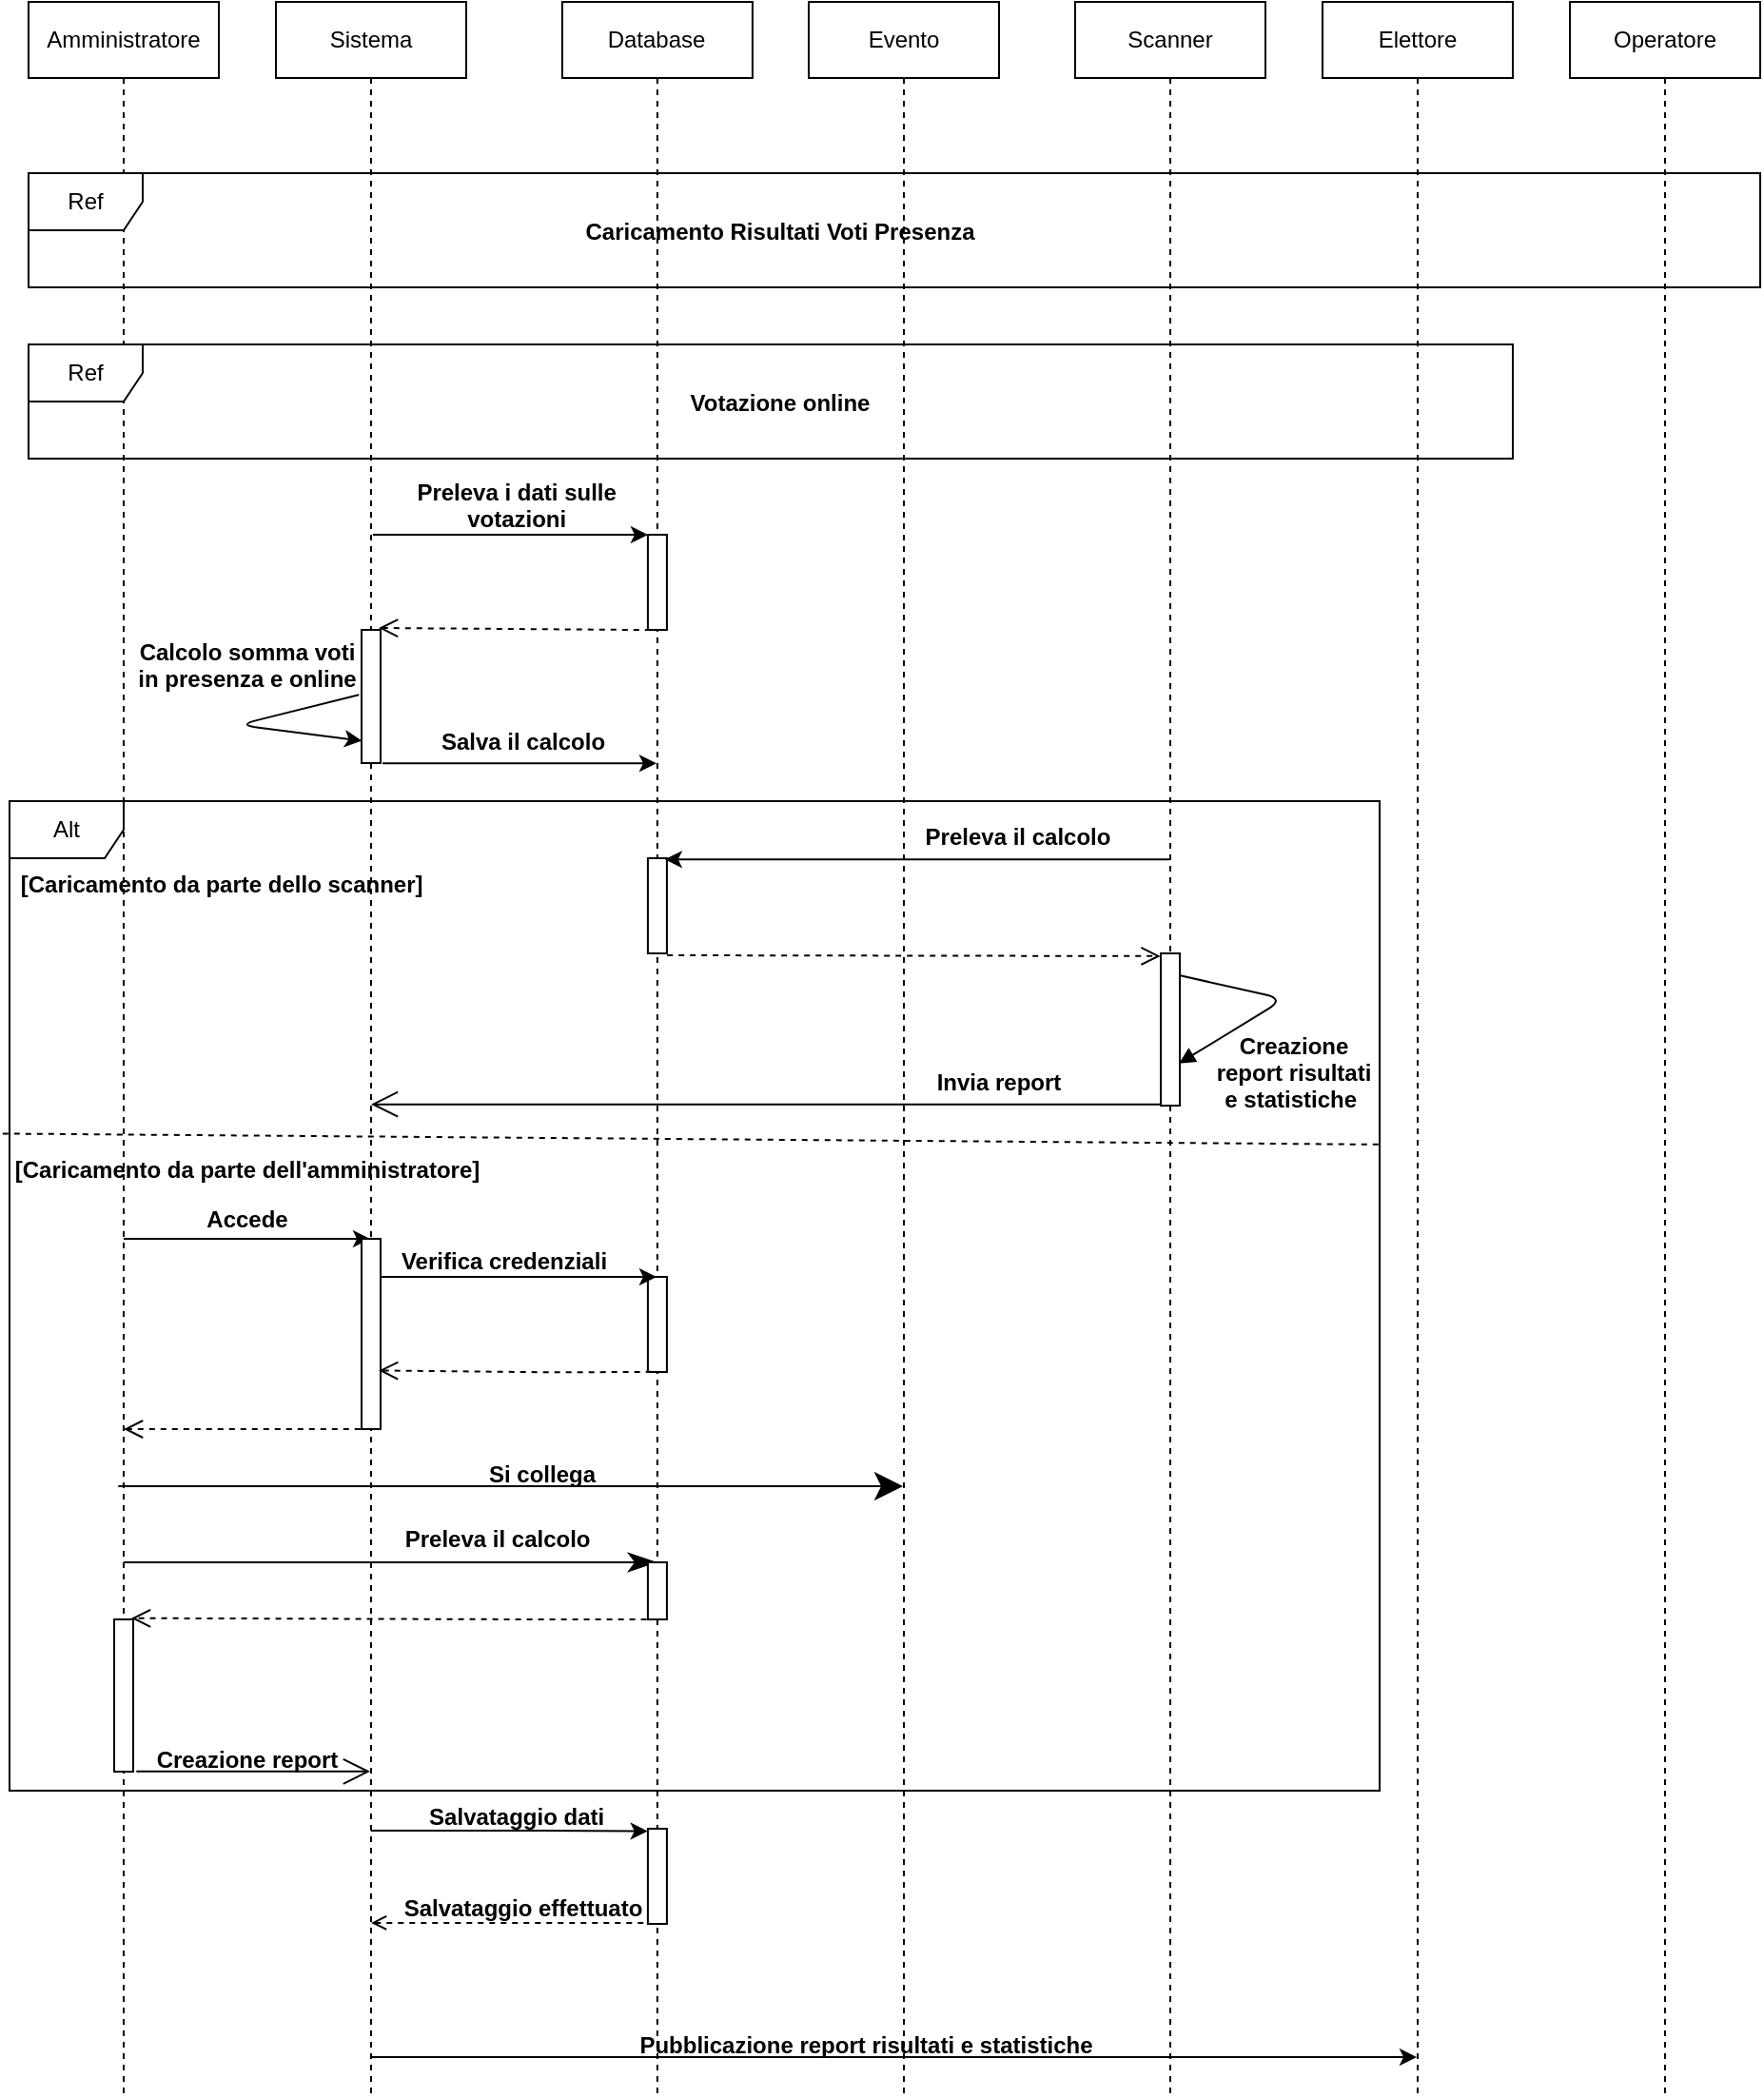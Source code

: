 <mxfile version="13.0.1" type="device"><diagram id="uLvaqFABC1gJcw18Toj-" name="Page-1"><mxGraphModel dx="1919" dy="494" grid="1" gridSize="10" guides="1" tooltips="1" connect="1" arrows="1" fold="1" page="1" pageScale="1" pageWidth="827" pageHeight="1169" math="0" shadow="0"><root><mxCell id="0"/><mxCell id="1" parent="0"/><mxCell id="X-IDiXgaVXejpl8RPHTv-66" value="Alt" style="shape=umlFrame;whiteSpace=wrap;html=1;" parent="1" vertex="1"><mxGeometry x="-800" y="440" width="720" height="520" as="geometry"/></mxCell><mxCell id="X-IDiXgaVXejpl8RPHTv-2" value="Amministratore" style="shape=umlLifeline;perimeter=lifelinePerimeter;whiteSpace=wrap;html=1;container=1;collapsible=0;recursiveResize=0;outlineConnect=0;" parent="1" vertex="1"><mxGeometry x="-790" y="20" width="100" height="1100" as="geometry"/></mxCell><mxCell id="X-IDiXgaVXejpl8RPHTv-74" value="" style="html=1;points=[];perimeter=orthogonalPerimeter;" parent="X-IDiXgaVXejpl8RPHTv-2" vertex="1"><mxGeometry x="45" y="850" width="10" height="80" as="geometry"/></mxCell><mxCell id="qBgkB6cXkBXMYGO3tkp0-3" value="" style="endArrow=classic;html=1;" parent="X-IDiXgaVXejpl8RPHTv-2" target="X-IDiXgaVXejpl8RPHTv-3" edge="1"><mxGeometry width="50" height="50" relative="1" as="geometry"><mxPoint x="50" y="650" as="sourcePoint"/><mxPoint x="100" y="600" as="targetPoint"/></mxGeometry></mxCell><mxCell id="X-IDiXgaVXejpl8RPHTv-3" value="Sistema" style="shape=umlLifeline;perimeter=lifelinePerimeter;whiteSpace=wrap;html=1;container=1;collapsible=0;recursiveResize=0;outlineConnect=0;" parent="1" vertex="1"><mxGeometry x="-660" y="20" width="100" height="1100" as="geometry"/></mxCell><mxCell id="X-IDiXgaVXejpl8RPHTv-7" value="" style="html=1;points=[];perimeter=orthogonalPerimeter;" parent="X-IDiXgaVXejpl8RPHTv-3" vertex="1"><mxGeometry x="45" y="330" width="10" height="70" as="geometry"/></mxCell><mxCell id="qBgkB6cXkBXMYGO3tkp0-4" value="" style="html=1;points=[];perimeter=orthogonalPerimeter;" parent="X-IDiXgaVXejpl8RPHTv-3" vertex="1"><mxGeometry x="45" y="650" width="10" height="100" as="geometry"/></mxCell><mxCell id="gfzF-YrXSGaOtm75RnVO-7" value="" style="endArrow=classic;html=1;exitX=-0.137;exitY=0.487;exitDx=0;exitDy=0;exitPerimeter=0;entryX=0.014;entryY=0.833;entryDx=0;entryDy=0;entryPerimeter=0;" parent="X-IDiXgaVXejpl8RPHTv-3" source="X-IDiXgaVXejpl8RPHTv-7" target="X-IDiXgaVXejpl8RPHTv-7" edge="1"><mxGeometry width="50" height="50" relative="1" as="geometry"><mxPoint x="80" y="356" as="sourcePoint"/><mxPoint x="40" y="370" as="targetPoint"/><Array as="points"><mxPoint x="-20" y="380"/></Array></mxGeometry></mxCell><mxCell id="X-IDiXgaVXejpl8RPHTv-4" value="Evento" style="shape=umlLifeline;perimeter=lifelinePerimeter;whiteSpace=wrap;html=1;container=1;collapsible=0;recursiveResize=0;outlineConnect=0;" parent="1" vertex="1"><mxGeometry x="-380" y="20" width="100" height="1100" as="geometry"/></mxCell><mxCell id="X-IDiXgaVXejpl8RPHTv-10" value="Ref" style="shape=umlFrame;whiteSpace=wrap;html=1;" parent="1" vertex="1"><mxGeometry x="-790" y="110" width="910" height="60" as="geometry"/></mxCell><mxCell id="X-IDiXgaVXejpl8RPHTv-11" value="Caricamento Risultati Voti Presenza" style="text;align=center;fontStyle=1;verticalAlign=middle;spacingLeft=3;spacingRight=3;strokeColor=none;rotatable=0;points=[[0,0.5],[1,0.5]];portConstraint=eastwest;" parent="1" vertex="1"><mxGeometry x="-500" y="127" width="210" height="26" as="geometry"/></mxCell><mxCell id="X-IDiXgaVXejpl8RPHTv-12" value="Scanner" style="shape=umlLifeline;perimeter=lifelinePerimeter;whiteSpace=wrap;html=1;container=1;collapsible=0;recursiveResize=0;outlineConnect=0;" parent="1" vertex="1"><mxGeometry x="-240" y="20" width="100" height="1100" as="geometry"/></mxCell><mxCell id="X-IDiXgaVXejpl8RPHTv-26" value="" style="html=1;verticalAlign=bottom;endArrow=block;exitX=0.91;exitY=0.142;exitDx=0;exitDy=0;exitPerimeter=0;entryX=0.957;entryY=0.723;entryDx=0;entryDy=0;entryPerimeter=0;" parent="X-IDiXgaVXejpl8RPHTv-12" source="X-IDiXgaVXejpl8RPHTv-25" target="X-IDiXgaVXejpl8RPHTv-25" edge="1"><mxGeometry width="80" relative="1" as="geometry"><mxPoint x="1210" y="524" as="sourcePoint"/><mxPoint x="1280" y="534" as="targetPoint"/><Array as="points"><mxPoint x="110" y="524"/></Array></mxGeometry></mxCell><mxCell id="X-IDiXgaVXejpl8RPHTv-25" value="" style="html=1;points=[];perimeter=orthogonalPerimeter;" parent="X-IDiXgaVXejpl8RPHTv-12" vertex="1"><mxGeometry x="45" y="500" width="10" height="80" as="geometry"/></mxCell><mxCell id="X-IDiXgaVXejpl8RPHTv-23" value="Ref" style="shape=umlFrame;whiteSpace=wrap;html=1;" parent="X-IDiXgaVXejpl8RPHTv-12" vertex="1"><mxGeometry x="-550" y="180" width="780" height="60" as="geometry"/></mxCell><mxCell id="X-IDiXgaVXejpl8RPHTv-24" value="Votazione online" style="text;align=center;fontStyle=1;verticalAlign=middle;spacingLeft=3;spacingRight=3;strokeColor=none;rotatable=0;points=[[0,0.5],[1,0.5]];portConstraint=eastwest;" parent="X-IDiXgaVXejpl8RPHTv-12" vertex="1"><mxGeometry x="-260" y="197" width="210" height="26" as="geometry"/></mxCell><mxCell id="X-IDiXgaVXejpl8RPHTv-14" value="Calcolo somma voti&#10;in presenza e online" style="text;align=center;fontStyle=1;verticalAlign=middle;spacingLeft=3;spacingRight=3;strokeColor=none;rotatable=0;points=[[0,0.5],[1,0.5]];portConstraint=eastwest;" parent="1" vertex="1"><mxGeometry x="-730" y="350" width="110" height="36" as="geometry"/></mxCell><mxCell id="X-IDiXgaVXejpl8RPHTv-67" value="" style="endArrow=none;dashed=1;html=1;entryX=1;entryY=0.347;entryDx=0;entryDy=0;entryPerimeter=0;exitX=-0.005;exitY=0.336;exitDx=0;exitDy=0;exitPerimeter=0;" parent="1" source="X-IDiXgaVXejpl8RPHTv-66" target="X-IDiXgaVXejpl8RPHTv-66" edge="1"><mxGeometry width="50" height="50" relative="1" as="geometry"><mxPoint x="-801" y="600" as="sourcePoint"/><mxPoint x="-80" y="617" as="targetPoint"/><Array as="points"/></mxGeometry></mxCell><mxCell id="X-IDiXgaVXejpl8RPHTv-68" value="" style="endArrow=open;endFill=1;endSize=12;html=1;exitX=-0.012;exitY=0.992;exitDx=0;exitDy=0;exitPerimeter=0;" parent="1" source="X-IDiXgaVXejpl8RPHTv-25" target="X-IDiXgaVXejpl8RPHTv-3" edge="1"><mxGeometry width="160" relative="1" as="geometry"><mxPoint x="-310" y="634" as="sourcePoint"/><mxPoint x="-610" y="590" as="targetPoint"/></mxGeometry></mxCell><mxCell id="X-IDiXgaVXejpl8RPHTv-70" value="Invia report" style="text;align=center;fontStyle=1;verticalAlign=middle;spacingLeft=3;spacingRight=3;strokeColor=none;rotatable=0;points=[[0,0.5],[1,0.5]];portConstraint=eastwest;" parent="1" vertex="1"><mxGeometry x="-320" y="574" width="80" height="26" as="geometry"/></mxCell><mxCell id="X-IDiXgaVXejpl8RPHTv-75" value="" style="endArrow=open;endFill=1;endSize=12;html=1;exitX=1.165;exitY=0.999;exitDx=0;exitDy=0;exitPerimeter=0;" parent="1" source="X-IDiXgaVXejpl8RPHTv-74" target="X-IDiXgaVXejpl8RPHTv-3" edge="1"><mxGeometry width="160" relative="1" as="geometry"><mxPoint x="64.88" y="572.36" as="sourcePoint"/><mxPoint x="-600.676" y="572.36" as="targetPoint"/></mxGeometry></mxCell><mxCell id="qBgkB6cXkBXMYGO3tkp0-1" value="Database" style="shape=umlLifeline;perimeter=lifelinePerimeter;whiteSpace=wrap;html=1;container=1;collapsible=0;recursiveResize=0;outlineConnect=0;" parent="1" vertex="1"><mxGeometry x="-509.54" y="20" width="100" height="1100" as="geometry"/></mxCell><mxCell id="qBgkB6cXkBXMYGO3tkp0-7" value="" style="html=1;points=[];perimeter=orthogonalPerimeter;" parent="qBgkB6cXkBXMYGO3tkp0-1" vertex="1"><mxGeometry x="45" y="670" width="10" height="50" as="geometry"/></mxCell><mxCell id="qBgkB6cXkBXMYGO3tkp0-12" value="" style="html=1;points=[];perimeter=orthogonalPerimeter;" parent="qBgkB6cXkBXMYGO3tkp0-1" vertex="1"><mxGeometry x="45" y="960" width="10" height="50" as="geometry"/></mxCell><mxCell id="gfzF-YrXSGaOtm75RnVO-1" value="" style="html=1;points=[];perimeter=orthogonalPerimeter;" parent="qBgkB6cXkBXMYGO3tkp0-1" vertex="1"><mxGeometry x="45" y="280" width="10" height="50" as="geometry"/></mxCell><mxCell id="gfzF-YrXSGaOtm75RnVO-11" value="" style="html=1;points=[];perimeter=orthogonalPerimeter;" parent="qBgkB6cXkBXMYGO3tkp0-1" vertex="1"><mxGeometry x="45" y="450" width="10" height="50" as="geometry"/></mxCell><mxCell id="qBgkB6cXkBXMYGO3tkp0-5" value="" style="html=1;verticalAlign=bottom;endArrow=open;dashed=1;endSize=8;exitX=-0.06;exitY=1;exitDx=0;exitDy=0;exitPerimeter=0;" parent="1" source="qBgkB6cXkBXMYGO3tkp0-4" target="X-IDiXgaVXejpl8RPHTv-2" edge="1"><mxGeometry relative="1" as="geometry"><mxPoint x="-581.23" y="760" as="sourcePoint"/><mxPoint x="-307.86" y="760.0" as="targetPoint"/><Array as="points"><mxPoint x="-650" y="770"/><mxPoint x="-680" y="770"/></Array></mxGeometry></mxCell><mxCell id="qBgkB6cXkBXMYGO3tkp0-6" value="" style="endArrow=classic;html=1;" parent="1" target="qBgkB6cXkBXMYGO3tkp0-1" edge="1"><mxGeometry width="50" height="50" relative="1" as="geometry"><mxPoint x="-604.54" y="690" as="sourcePoint"/><mxPoint x="-475.04" y="690" as="targetPoint"/></mxGeometry></mxCell><mxCell id="qBgkB6cXkBXMYGO3tkp0-8" value="" style="html=1;verticalAlign=bottom;endArrow=open;dashed=1;endSize=8;exitX=0.188;exitY=0.998;exitDx=0;exitDy=0;exitPerimeter=0;entryX=0.906;entryY=0.692;entryDx=0;entryDy=0;entryPerimeter=0;" parent="1" source="qBgkB6cXkBXMYGO3tkp0-7" target="qBgkB6cXkBXMYGO3tkp0-4" edge="1"><mxGeometry relative="1" as="geometry"><mxPoint x="-474.22" y="740" as="sourcePoint"/><mxPoint x="-599.998" y="740.2" as="targetPoint"/><Array as="points"><mxPoint x="-510.22" y="740.2"/></Array></mxGeometry></mxCell><mxCell id="qBgkB6cXkBXMYGO3tkp0-9" value="Accede" style="text;align=center;fontStyle=1;verticalAlign=middle;spacingLeft=3;spacingRight=3;strokeColor=none;rotatable=0;points=[[0,0.5],[1,0.5]];portConstraint=eastwest;" parent="1" vertex="1"><mxGeometry x="-715" y="646" width="80" height="26" as="geometry"/></mxCell><mxCell id="qBgkB6cXkBXMYGO3tkp0-11" value="Verifica credenziali" style="text;align=center;fontStyle=1;verticalAlign=middle;spacingLeft=3;spacingRight=3;strokeColor=none;rotatable=0;points=[[0,0.5],[1,0.5]];portConstraint=eastwest;" parent="1" vertex="1"><mxGeometry x="-580" y="668" width="80" height="26" as="geometry"/></mxCell><mxCell id="qBgkB6cXkBXMYGO3tkp0-15" value="Salvataggio dati" style="text;align=center;fontStyle=1;verticalAlign=middle;spacingLeft=3;spacingRight=3;strokeColor=none;rotatable=0;points=[[0,0.5],[1,0.5]];portConstraint=eastwest;" parent="1" vertex="1"><mxGeometry x="-573.43" y="960" width="80" height="26" as="geometry"/></mxCell><mxCell id="qBgkB6cXkBXMYGO3tkp0-19" value="Salvataggio effettuato" style="text;align=center;fontStyle=1;verticalAlign=middle;spacingLeft=3;spacingRight=3;strokeColor=none;rotatable=0;points=[[0,0.5],[1,0.5]];portConstraint=eastwest;" parent="1" vertex="1"><mxGeometry x="-570" y="1008" width="80" height="26" as="geometry"/></mxCell><mxCell id="qBgkB6cXkBXMYGO3tkp0-20" value="" style="endArrow=classic;endFill=1;endSize=12;html=1;exitX=1.165;exitY=0.999;exitDx=0;exitDy=0;exitPerimeter=0;" parent="1" target="X-IDiXgaVXejpl8RPHTv-4" edge="1"><mxGeometry width="160" relative="1" as="geometry"><mxPoint x="-742.85" y="800.0" as="sourcePoint"/><mxPoint x="-620" y="800.0" as="targetPoint"/></mxGeometry></mxCell><mxCell id="qBgkB6cXkBXMYGO3tkp0-21" value="Si collega" style="text;align=center;fontStyle=1;verticalAlign=middle;spacingLeft=3;spacingRight=3;strokeColor=none;rotatable=0;points=[[0,0.5],[1,0.5]];portConstraint=eastwest;" parent="1" vertex="1"><mxGeometry x="-560" y="780" width="80" height="26" as="geometry"/></mxCell><mxCell id="X-IDiXgaVXejpl8RPHTv-27" value="Creazione&#10;report risultati&#10;e statistiche " style="text;align=center;fontStyle=1;verticalAlign=middle;spacingLeft=3;spacingRight=3;strokeColor=none;rotatable=0;points=[[0,0.5],[1,0.5]];portConstraint=eastwest;" parent="1" vertex="1"><mxGeometry x="-160" y="564" width="70" height="36" as="geometry"/></mxCell><mxCell id="qBgkB6cXkBXMYGO3tkp0-28" value="Creazione report" style="text;align=center;fontStyle=1;verticalAlign=middle;spacingLeft=3;spacingRight=3;strokeColor=none;rotatable=0;points=[[0,0.5],[1,0.5]];portConstraint=eastwest;" parent="1" vertex="1"><mxGeometry x="-715" y="930" width="80" height="26" as="geometry"/></mxCell><mxCell id="qBgkB6cXkBXMYGO3tkp0-13" value="" style="endArrow=classic;html=1;entryX=-0.013;entryY=0.026;entryDx=0;entryDy=0;entryPerimeter=0;" parent="1" source="X-IDiXgaVXejpl8RPHTv-3" target="qBgkB6cXkBXMYGO3tkp0-12" edge="1"><mxGeometry width="50" height="50" relative="1" as="geometry"><mxPoint x="-590" y="1000" as="sourcePoint"/><mxPoint x="-470" y="981" as="targetPoint"/><Array as="points"><mxPoint x="-530" y="981"/></Array></mxGeometry></mxCell><mxCell id="qBgkB6cXkBXMYGO3tkp0-24" value="Pubblicazione report risultati e statistiche" style="text;align=center;fontStyle=1;verticalAlign=middle;spacingLeft=3;spacingRight=3;strokeColor=none;rotatable=0;points=[[0,0.5],[1,0.5]];portConstraint=eastwest;" parent="1" vertex="1"><mxGeometry x="-479.54" y="1080" width="259.54" height="26" as="geometry"/></mxCell><mxCell id="qBgkB6cXkBXMYGO3tkp0-27" style="edgeStyle=orthogonalEdgeStyle;rounded=0;orthogonalLoop=1;jettySize=auto;html=1;exitX=1;exitY=0.5;exitDx=0;exitDy=0;" parent="1" source="qBgkB6cXkBXMYGO3tkp0-24" target="qBgkB6cXkBXMYGO3tkp0-24" edge="1"><mxGeometry relative="1" as="geometry"/></mxCell><mxCell id="4gid_z1njDrHHW-v3PbD-11" value="Operatore" style="shape=umlLifeline;perimeter=lifelinePerimeter;whiteSpace=wrap;html=1;container=1;collapsible=0;recursiveResize=0;outlineConnect=0;" parent="1" vertex="1"><mxGeometry x="20" y="20" width="100" height="1100" as="geometry"/></mxCell><mxCell id="4gid_z1njDrHHW-v3PbD-12" value="Elettore" style="shape=umlLifeline;perimeter=lifelinePerimeter;whiteSpace=wrap;html=1;container=1;collapsible=0;recursiveResize=0;outlineConnect=0;" parent="1" vertex="1"><mxGeometry x="-110" y="20" width="100" height="1100" as="geometry"/></mxCell><mxCell id="gfzF-YrXSGaOtm75RnVO-2" value="" style="endArrow=classic;html=1;" parent="1" edge="1"><mxGeometry width="50" height="50" relative="1" as="geometry"><mxPoint x="-609.04" y="300" as="sourcePoint"/><mxPoint x="-464.54" y="300" as="targetPoint"/></mxGeometry></mxCell><mxCell id="gfzF-YrXSGaOtm75RnVO-3" value="" style="html=1;verticalAlign=bottom;endArrow=open;dashed=1;endSize=8;exitX=0.143;exitY=1.001;exitDx=0;exitDy=0;exitPerimeter=0;" parent="1" source="gfzF-YrXSGaOtm75RnVO-1" edge="1"><mxGeometry relative="1" as="geometry"><mxPoint x="-474.22" y="372" as="sourcePoint"/><mxPoint x="-606" y="349" as="targetPoint"/><Array as="points"/></mxGeometry></mxCell><mxCell id="gfzF-YrXSGaOtm75RnVO-6" value="Preleva i dati sulle&#10;votazioni" style="text;align=center;fontStyle=1;verticalAlign=middle;spacingLeft=3;spacingRight=3;strokeColor=none;rotatable=0;points=[[0,0.5],[1,0.5]];portConstraint=eastwest;" parent="1" vertex="1"><mxGeometry x="-583.43" y="266" width="100" height="36" as="geometry"/></mxCell><mxCell id="gfzF-YrXSGaOtm75RnVO-8" value="" style="endArrow=classic;html=1;exitX=1.1;exitY=1.002;exitDx=0;exitDy=0;exitPerimeter=0;" parent="1" source="X-IDiXgaVXejpl8RPHTv-7" target="qBgkB6cXkBXMYGO3tkp0-1" edge="1"><mxGeometry width="50" height="50" relative="1" as="geometry"><mxPoint x="-570" y="430" as="sourcePoint"/><mxPoint x="-520" y="380" as="targetPoint"/></mxGeometry></mxCell><mxCell id="gfzF-YrXSGaOtm75RnVO-9" value="Salva il calcolo" style="text;align=center;fontStyle=1;verticalAlign=middle;spacingLeft=3;spacingRight=3;strokeColor=none;rotatable=0;points=[[0,0.5],[1,0.5]];portConstraint=eastwest;" parent="1" vertex="1"><mxGeometry x="-580" y="390" width="100" height="36" as="geometry"/></mxCell><mxCell id="gfzF-YrXSGaOtm75RnVO-13" value="" style="endArrow=classic;html=1;entryX=0.894;entryY=0.012;entryDx=0;entryDy=0;entryPerimeter=0;" parent="1" source="X-IDiXgaVXejpl8RPHTv-12" target="gfzF-YrXSGaOtm75RnVO-11" edge="1"><mxGeometry width="50" height="50" relative="1" as="geometry"><mxPoint x="-330" y="510" as="sourcePoint"/><mxPoint x="-280" y="460" as="targetPoint"/></mxGeometry></mxCell><mxCell id="gfzF-YrXSGaOtm75RnVO-14" value="" style="html=1;verticalAlign=bottom;endArrow=open;dashed=1;endSize=8;exitX=1.014;exitY=1.02;exitDx=0;exitDy=0;exitPerimeter=0;entryX=-0.019;entryY=0.018;entryDx=0;entryDy=0;entryPerimeter=0;" parent="1" source="gfzF-YrXSGaOtm75RnVO-11" target="X-IDiXgaVXejpl8RPHTv-25" edge="1"><mxGeometry relative="1" as="geometry"><mxPoint x="-417.11" y="541.05" as="sourcePoint"/><mxPoint x="-560" y="540" as="targetPoint"/><Array as="points"/></mxGeometry></mxCell><mxCell id="gfzF-YrXSGaOtm75RnVO-15" value="Preleva il calcolo" style="text;align=center;fontStyle=1;verticalAlign=middle;spacingLeft=3;spacingRight=3;strokeColor=none;rotatable=0;points=[[0,0.5],[1,0.5]];portConstraint=eastwest;" parent="1" vertex="1"><mxGeometry x="-320" y="440" width="100" height="36" as="geometry"/></mxCell><mxCell id="gfzF-YrXSGaOtm75RnVO-16" value="" style="endArrow=classicThin;endFill=1;endSize=12;html=1;" parent="1" source="X-IDiXgaVXejpl8RPHTv-2" target="qBgkB6cXkBXMYGO3tkp0-1" edge="1"><mxGeometry width="160" relative="1" as="geometry"><mxPoint x="-739.6" y="830" as="sourcePoint"/><mxPoint x="-327.25" y="830" as="targetPoint"/><Array as="points"><mxPoint x="-600" y="840"/></Array></mxGeometry></mxCell><mxCell id="gfzF-YrXSGaOtm75RnVO-18" value="" style="html=1;verticalAlign=bottom;endArrow=open;dashed=1;endSize=8;exitX=-0.06;exitY=1;exitDx=0;exitDy=0;exitPerimeter=0;entryX=0.9;entryY=-0.008;entryDx=0;entryDy=0;entryPerimeter=0;" parent="1" target="X-IDiXgaVXejpl8RPHTv-74" edge="1"><mxGeometry relative="1" as="geometry"><mxPoint x="-459.2" y="870" as="sourcePoint"/><mxPoint x="-583.433" y="870" as="targetPoint"/><Array as="points"><mxPoint x="-493.6" y="870"/><mxPoint x="-523.6" y="870"/></Array></mxGeometry></mxCell><mxCell id="gfzF-YrXSGaOtm75RnVO-19" value="Preleva il calcolo" style="text;align=center;fontStyle=1;verticalAlign=middle;spacingLeft=3;spacingRight=3;strokeColor=none;rotatable=0;points=[[0,0.5],[1,0.5]];portConstraint=eastwest;" parent="1" vertex="1"><mxGeometry x="-583.43" y="814" width="80" height="26" as="geometry"/></mxCell><mxCell id="gfzF-YrXSGaOtm75RnVO-22" value="" style="html=1;points=[];perimeter=orthogonalPerimeter;" parent="1" vertex="1"><mxGeometry x="-464.54" y="840" width="10" height="30" as="geometry"/></mxCell><mxCell id="gfzF-YrXSGaOtm75RnVO-25" value="" style="endArrow=open;html=1;dashed=1;endFill=0;exitX=-0.232;exitY=0.989;exitDx=0;exitDy=0;exitPerimeter=0;" parent="1" source="qBgkB6cXkBXMYGO3tkp0-12" target="X-IDiXgaVXejpl8RPHTv-3" edge="1"><mxGeometry width="50" height="50" relative="1" as="geometry"><mxPoint x="-700" y="1130" as="sourcePoint"/><mxPoint x="-604.32" y="1030" as="targetPoint"/></mxGeometry></mxCell><mxCell id="gfzF-YrXSGaOtm75RnVO-26" value="" style="endArrow=classic;html=1;" parent="1" source="X-IDiXgaVXejpl8RPHTv-3" target="4gid_z1njDrHHW-v3PbD-12" edge="1"><mxGeometry width="50" height="50" relative="1" as="geometry"><mxPoint x="-608.36" y="1100" as="sourcePoint"/><mxPoint x="-320" y="1110" as="targetPoint"/><Array as="points"><mxPoint x="-528.46" y="1100"/></Array></mxGeometry></mxCell><mxCell id="IUeUoTcOsU1yf0_tLnsL-1" value="[Caricamento da parte dello scanner]" style="text;align=center;fontStyle=1;verticalAlign=middle;spacingLeft=3;spacingRight=3;strokeColor=none;rotatable=0;points=[[0,0.5],[1,0.5]];portConstraint=eastwest;" parent="1" vertex="1"><mxGeometry x="-803.43" y="470" width="230" height="26" as="geometry"/></mxCell><mxCell id="IUeUoTcOsU1yf0_tLnsL-2" value="[Caricamento da parte dell'amministratore]" style="text;align=center;fontStyle=1;verticalAlign=middle;spacingLeft=3;spacingRight=3;strokeColor=none;rotatable=0;points=[[0,0.5],[1,0.5]];portConstraint=eastwest;" parent="1" vertex="1"><mxGeometry x="-790.0" y="620" width="230" height="26" as="geometry"/></mxCell></root></mxGraphModel></diagram></mxfile>